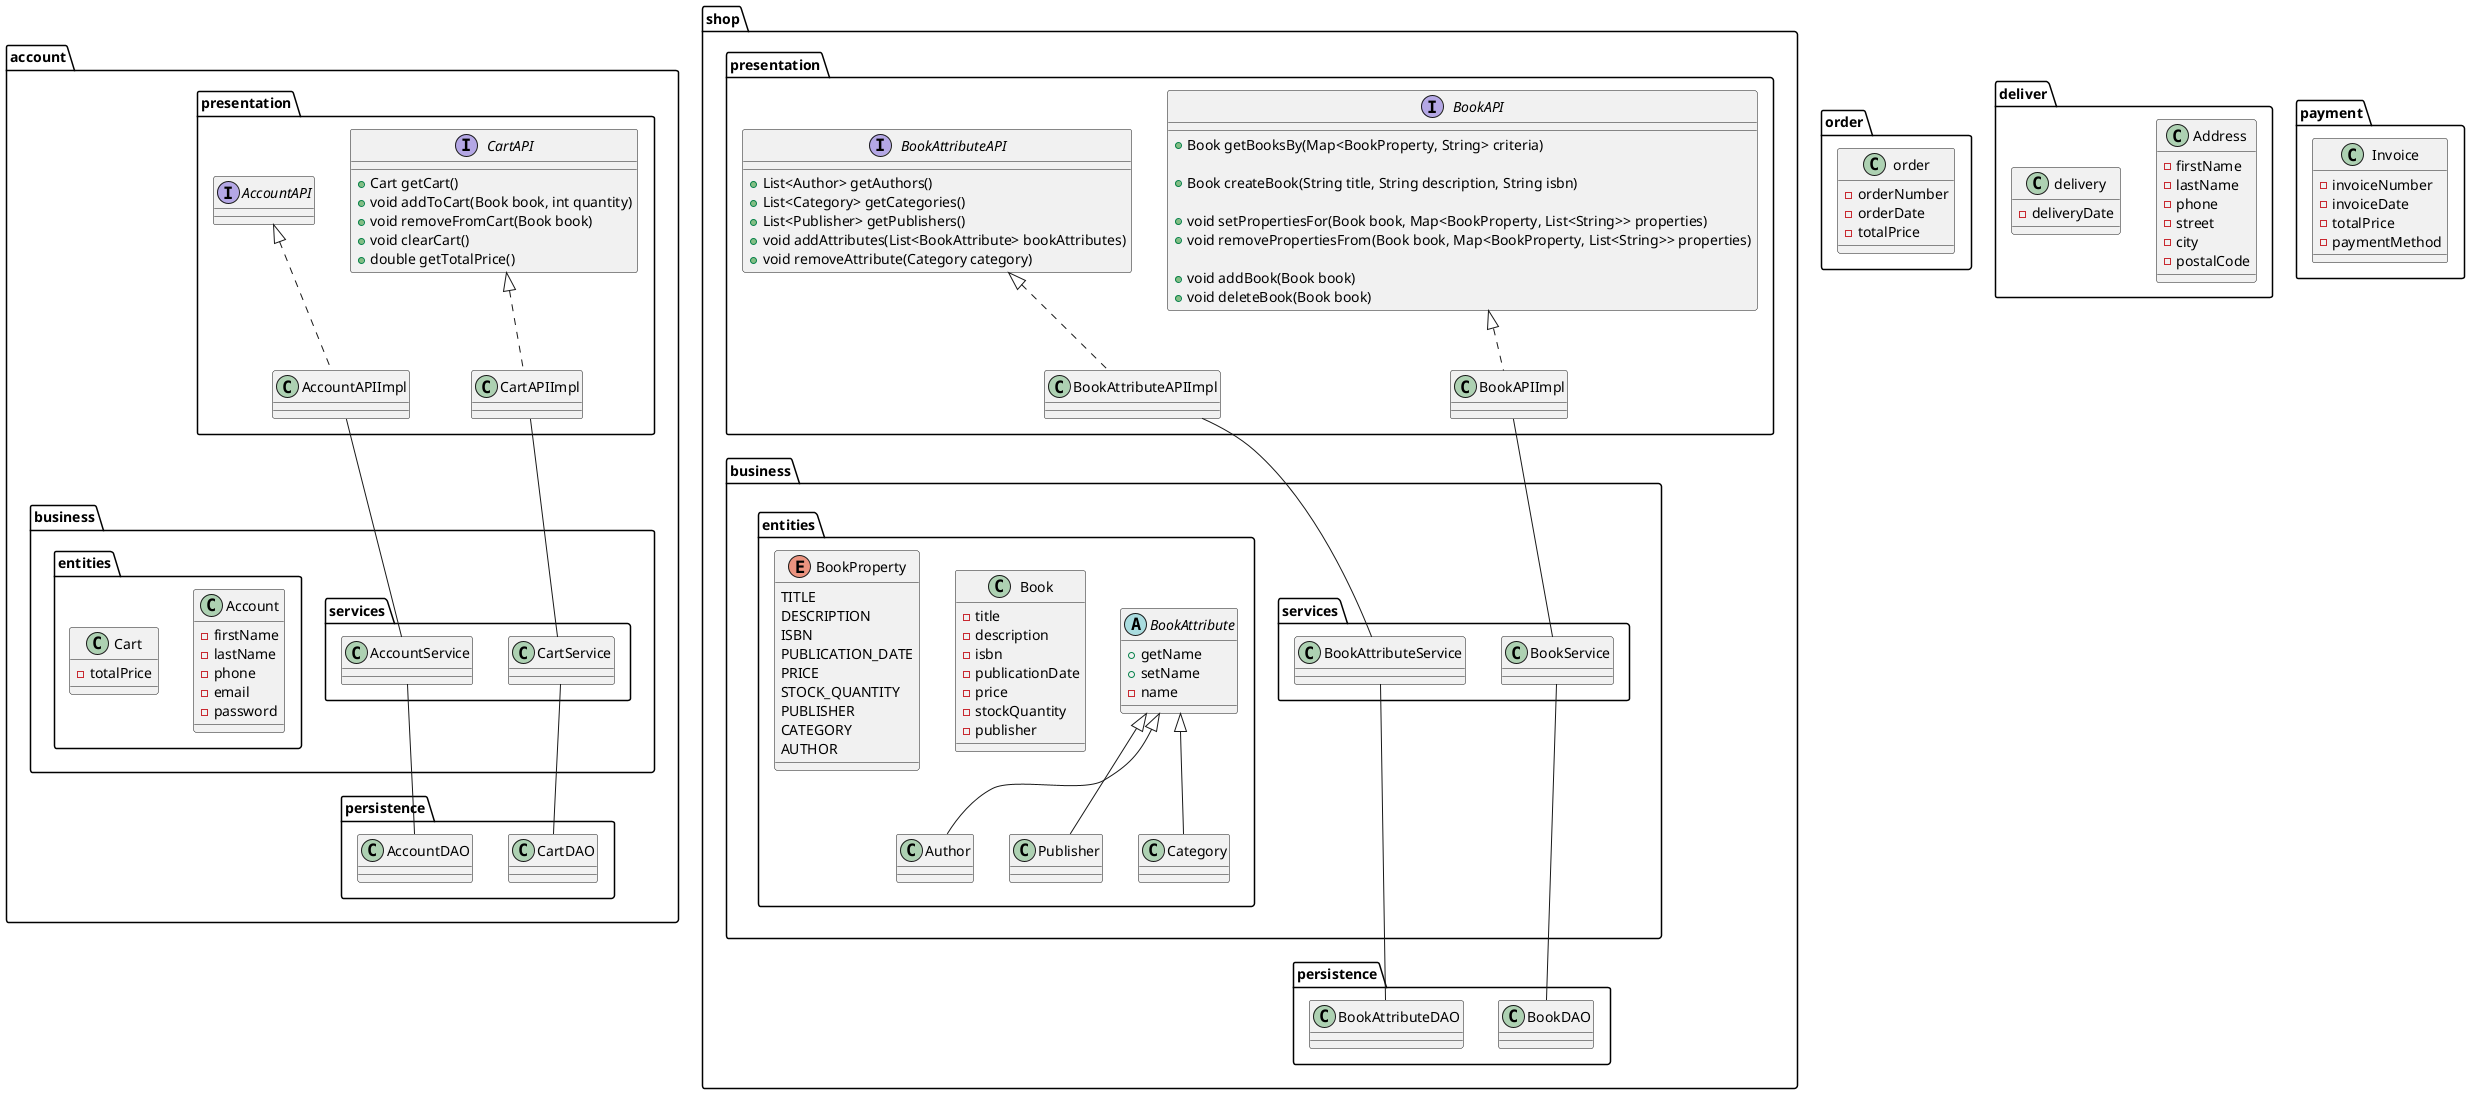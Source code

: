 @startuml
'https://plantuml.com/class-diagram

'skinparam package {
'    BackgroundColor #lightgrey/white
'    ArrowColor SeaGreen
'    BorderColor #black
'    BackgroundColor  #orange\white 
'}

package account {

    package account.presentation { 

        interface CartAPI {
            + Cart getCart()
            + void addToCart(Book book, int quantity)
            + void removeFromCart(Book book)
            + void clearCart()
            + double getTotalPrice()
        }

        class CartAPIImpl implements CartAPI

        interface AccountAPI {
            
        }

        class AccountAPIImpl implements AccountAPI
    }

    package account.business {
        package account.business.services{
            class CartService {

            }


            class AccountService {

            }
        }

        package account.business.entities {
            class Account {
                - firstName
                - lastName
                - phone
                - email
                - password
            }

            class Cart {
                - totalPrice
            }
        }
    }
    package account.persistence {
        class CartDAO {

        }


        class AccountDAO {

        }

        CartService -up- CartAPIImpl
        AccountService -up- AccountAPIImpl
        CartDAO -up- CartService
        AccountDAO -up- AccountService
    }

}

package shop {

    package shop.presentation {
        interface BookAPI {
            + Book getBooksBy(Map<BookProperty, String> criteria)

            + Book createBook(String title, String description, String isbn)

            + void setPropertiesFor(Book book, Map<BookProperty, List<String>> properties)
            + void removePropertiesFrom(Book book, Map<BookProperty, List<String>> properties)

            + void addBook(Book book)
            + void deleteBook(Book book)
        }

        class BookAPIImpl implements BookAPI

        interface BookAttributeAPI {
            + List<Author> getAuthors()
            + List<Category> getCategories()
            + List<Publisher> getPublishers()
            + void addAttributes(List<BookAttribute> bookAttributes)
            + void removeAttribute(Category category)
        }

        class BookAttributeAPIImpl implements BookAttributeAPI

    }

    package shop.business {
        together {
            
            package shop.business.entities {
                abstract class BookAttribute {
                    + getName
                    + setName
                    - name
                }

                class Book {
                    - title
                    - description
                    - isbn
                    - publicationDate
                    - price
                    - stockQuantity
                    - publisher
                }

                together {
                    class Category extends BookAttribute

                    class Publisher extends BookAttribute

                    class Author extends BookAttribute
                }

                enum BookProperty {
                    TITLE
                    DESCRIPTION
                    ISBN
                    PUBLICATION_DATE
                    PRICE
                    STOCK_QUANTITY
                    PUBLISHER
                    CATEGORY
                    AUTHOR
                }

            }

            package shop.business.services {

                class BookAttributeService {

                }

                class BookService {

                }
            }
        }
    }

    package shop.persistence {
        
        class BookDAO {

        }


        class BookAttributeDAO {

        }


    }

    BookService -up- BookAPIImpl
    BookDAO -up-- BookService

    BookAttributeDAO -up- BookAttributeService
    BookAttributeService -up- BookAttributeAPIImpl

}

package order {
    class order {
        - orderNumber
        - orderDate
        - totalPrice
    }
}

package deliver {
    class Address {
        - firstName
        - lastName
        - phone
        - street
        - city
        - postalCode
    }

    class delivery {
        - deliveryDate
    }
}

package payment {
    class Invoice {
        - invoiceNumber
        - invoiceDate
        - totalPrice
        - paymentMethod
    }
}

@enduml
